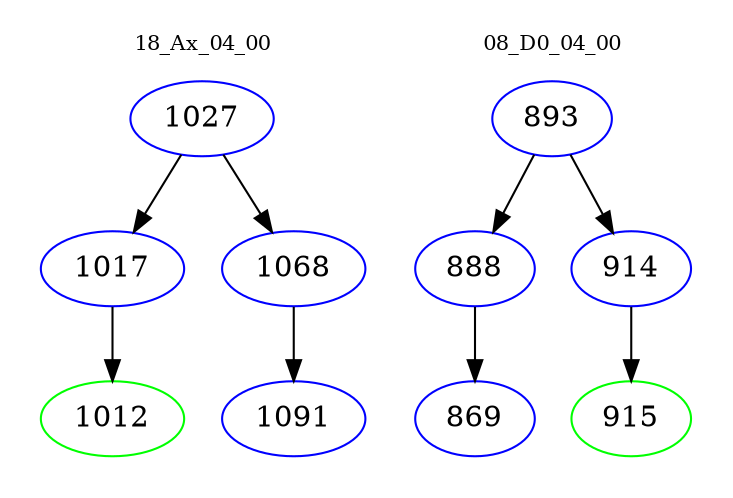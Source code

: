 digraph{
subgraph cluster_0 {
color = white
label = "18_Ax_04_00";
fontsize=10;
T0_1027 [label="1027", color="blue"]
T0_1027 -> T0_1017 [color="black"]
T0_1017 [label="1017", color="blue"]
T0_1017 -> T0_1012 [color="black"]
T0_1012 [label="1012", color="green"]
T0_1027 -> T0_1068 [color="black"]
T0_1068 [label="1068", color="blue"]
T0_1068 -> T0_1091 [color="black"]
T0_1091 [label="1091", color="blue"]
}
subgraph cluster_1 {
color = white
label = "08_D0_04_00";
fontsize=10;
T1_893 [label="893", color="blue"]
T1_893 -> T1_888 [color="black"]
T1_888 [label="888", color="blue"]
T1_888 -> T1_869 [color="black"]
T1_869 [label="869", color="blue"]
T1_893 -> T1_914 [color="black"]
T1_914 [label="914", color="blue"]
T1_914 -> T1_915 [color="black"]
T1_915 [label="915", color="green"]
}
}
